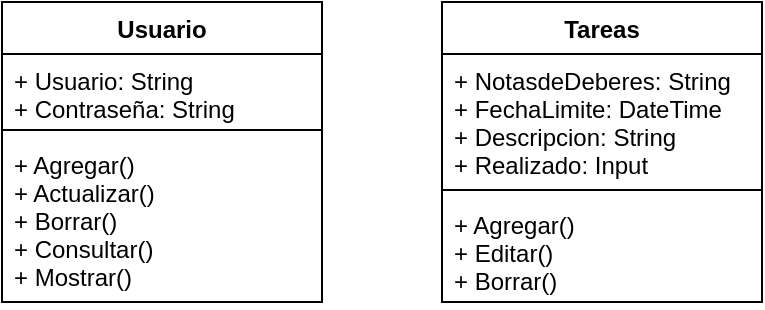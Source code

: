 <mxfile version="20.8.5" type="github">
  <diagram id="AcP_nygomVbFRWoIy-Ea" name="Página-1">
    <mxGraphModel dx="1434" dy="796" grid="1" gridSize="10" guides="1" tooltips="1" connect="1" arrows="1" fold="1" page="1" pageScale="1" pageWidth="1400" pageHeight="850" math="0" shadow="0">
      <root>
        <mxCell id="0" />
        <mxCell id="1" parent="0" />
        <mxCell id="KyCKiTsRL5ZwINB9B8mG-1" value="Usuario" style="swimlane;fontStyle=1;align=center;verticalAlign=top;childLayout=stackLayout;horizontal=1;startSize=26;horizontalStack=0;resizeParent=1;resizeParentMax=0;resizeLast=0;collapsible=1;marginBottom=0;" parent="1" vertex="1">
          <mxGeometry x="360" y="110" width="160" height="150" as="geometry" />
        </mxCell>
        <mxCell id="KyCKiTsRL5ZwINB9B8mG-2" value="+ Usuario: String&#xa;+ Contraseña: String" style="text;strokeColor=none;fillColor=none;align=left;verticalAlign=top;spacingLeft=4;spacingRight=4;overflow=hidden;rotatable=0;points=[[0,0.5],[1,0.5]];portConstraint=eastwest;" parent="KyCKiTsRL5ZwINB9B8mG-1" vertex="1">
          <mxGeometry y="26" width="160" height="34" as="geometry" />
        </mxCell>
        <mxCell id="KyCKiTsRL5ZwINB9B8mG-3" value="" style="line;strokeWidth=1;fillColor=none;align=left;verticalAlign=middle;spacingTop=-1;spacingLeft=3;spacingRight=3;rotatable=0;labelPosition=right;points=[];portConstraint=eastwest;strokeColor=inherit;" parent="KyCKiTsRL5ZwINB9B8mG-1" vertex="1">
          <mxGeometry y="60" width="160" height="8" as="geometry" />
        </mxCell>
        <mxCell id="KyCKiTsRL5ZwINB9B8mG-4" value="+ Agregar()&#xa;+ Actualizar()&#xa;+ Borrar()&#xa;+ Consultar()&#xa;+ Mostrar()" style="text;strokeColor=none;fillColor=none;align=left;verticalAlign=top;spacingLeft=4;spacingRight=4;overflow=hidden;rotatable=0;points=[[0,0.5],[1,0.5]];portConstraint=eastwest;" parent="KyCKiTsRL5ZwINB9B8mG-1" vertex="1">
          <mxGeometry y="68" width="160" height="82" as="geometry" />
        </mxCell>
        <mxCell id="KyCKiTsRL5ZwINB9B8mG-5" value="Tareas" style="swimlane;fontStyle=1;align=center;verticalAlign=top;childLayout=stackLayout;horizontal=1;startSize=26;horizontalStack=0;resizeParent=1;resizeParentMax=0;resizeLast=0;collapsible=1;marginBottom=0;" parent="1" vertex="1">
          <mxGeometry x="580" y="110" width="160" height="150" as="geometry" />
        </mxCell>
        <mxCell id="KyCKiTsRL5ZwINB9B8mG-6" value="+ NotasdeDeberes: String&#xa;+ FechaLimite: DateTime&#xa;+ Descripcion: String&#xa;+ Realizado: Input" style="text;strokeColor=none;fillColor=none;align=left;verticalAlign=top;spacingLeft=4;spacingRight=4;overflow=hidden;rotatable=0;points=[[0,0.5],[1,0.5]];portConstraint=eastwest;" parent="KyCKiTsRL5ZwINB9B8mG-5" vertex="1">
          <mxGeometry y="26" width="160" height="64" as="geometry" />
        </mxCell>
        <mxCell id="KyCKiTsRL5ZwINB9B8mG-7" value="" style="line;strokeWidth=1;fillColor=none;align=left;verticalAlign=middle;spacingTop=-1;spacingLeft=3;spacingRight=3;rotatable=0;labelPosition=right;points=[];portConstraint=eastwest;strokeColor=inherit;" parent="KyCKiTsRL5ZwINB9B8mG-5" vertex="1">
          <mxGeometry y="90" width="160" height="8" as="geometry" />
        </mxCell>
        <mxCell id="KyCKiTsRL5ZwINB9B8mG-8" value="+ Agregar()&#xa;+ Editar()&#xa;+ Borrar()" style="text;strokeColor=none;fillColor=none;align=left;verticalAlign=top;spacingLeft=4;spacingRight=4;overflow=hidden;rotatable=0;points=[[0,0.5],[1,0.5]];portConstraint=eastwest;" parent="KyCKiTsRL5ZwINB9B8mG-5" vertex="1">
          <mxGeometry y="98" width="160" height="52" as="geometry" />
        </mxCell>
      </root>
    </mxGraphModel>
  </diagram>
</mxfile>
